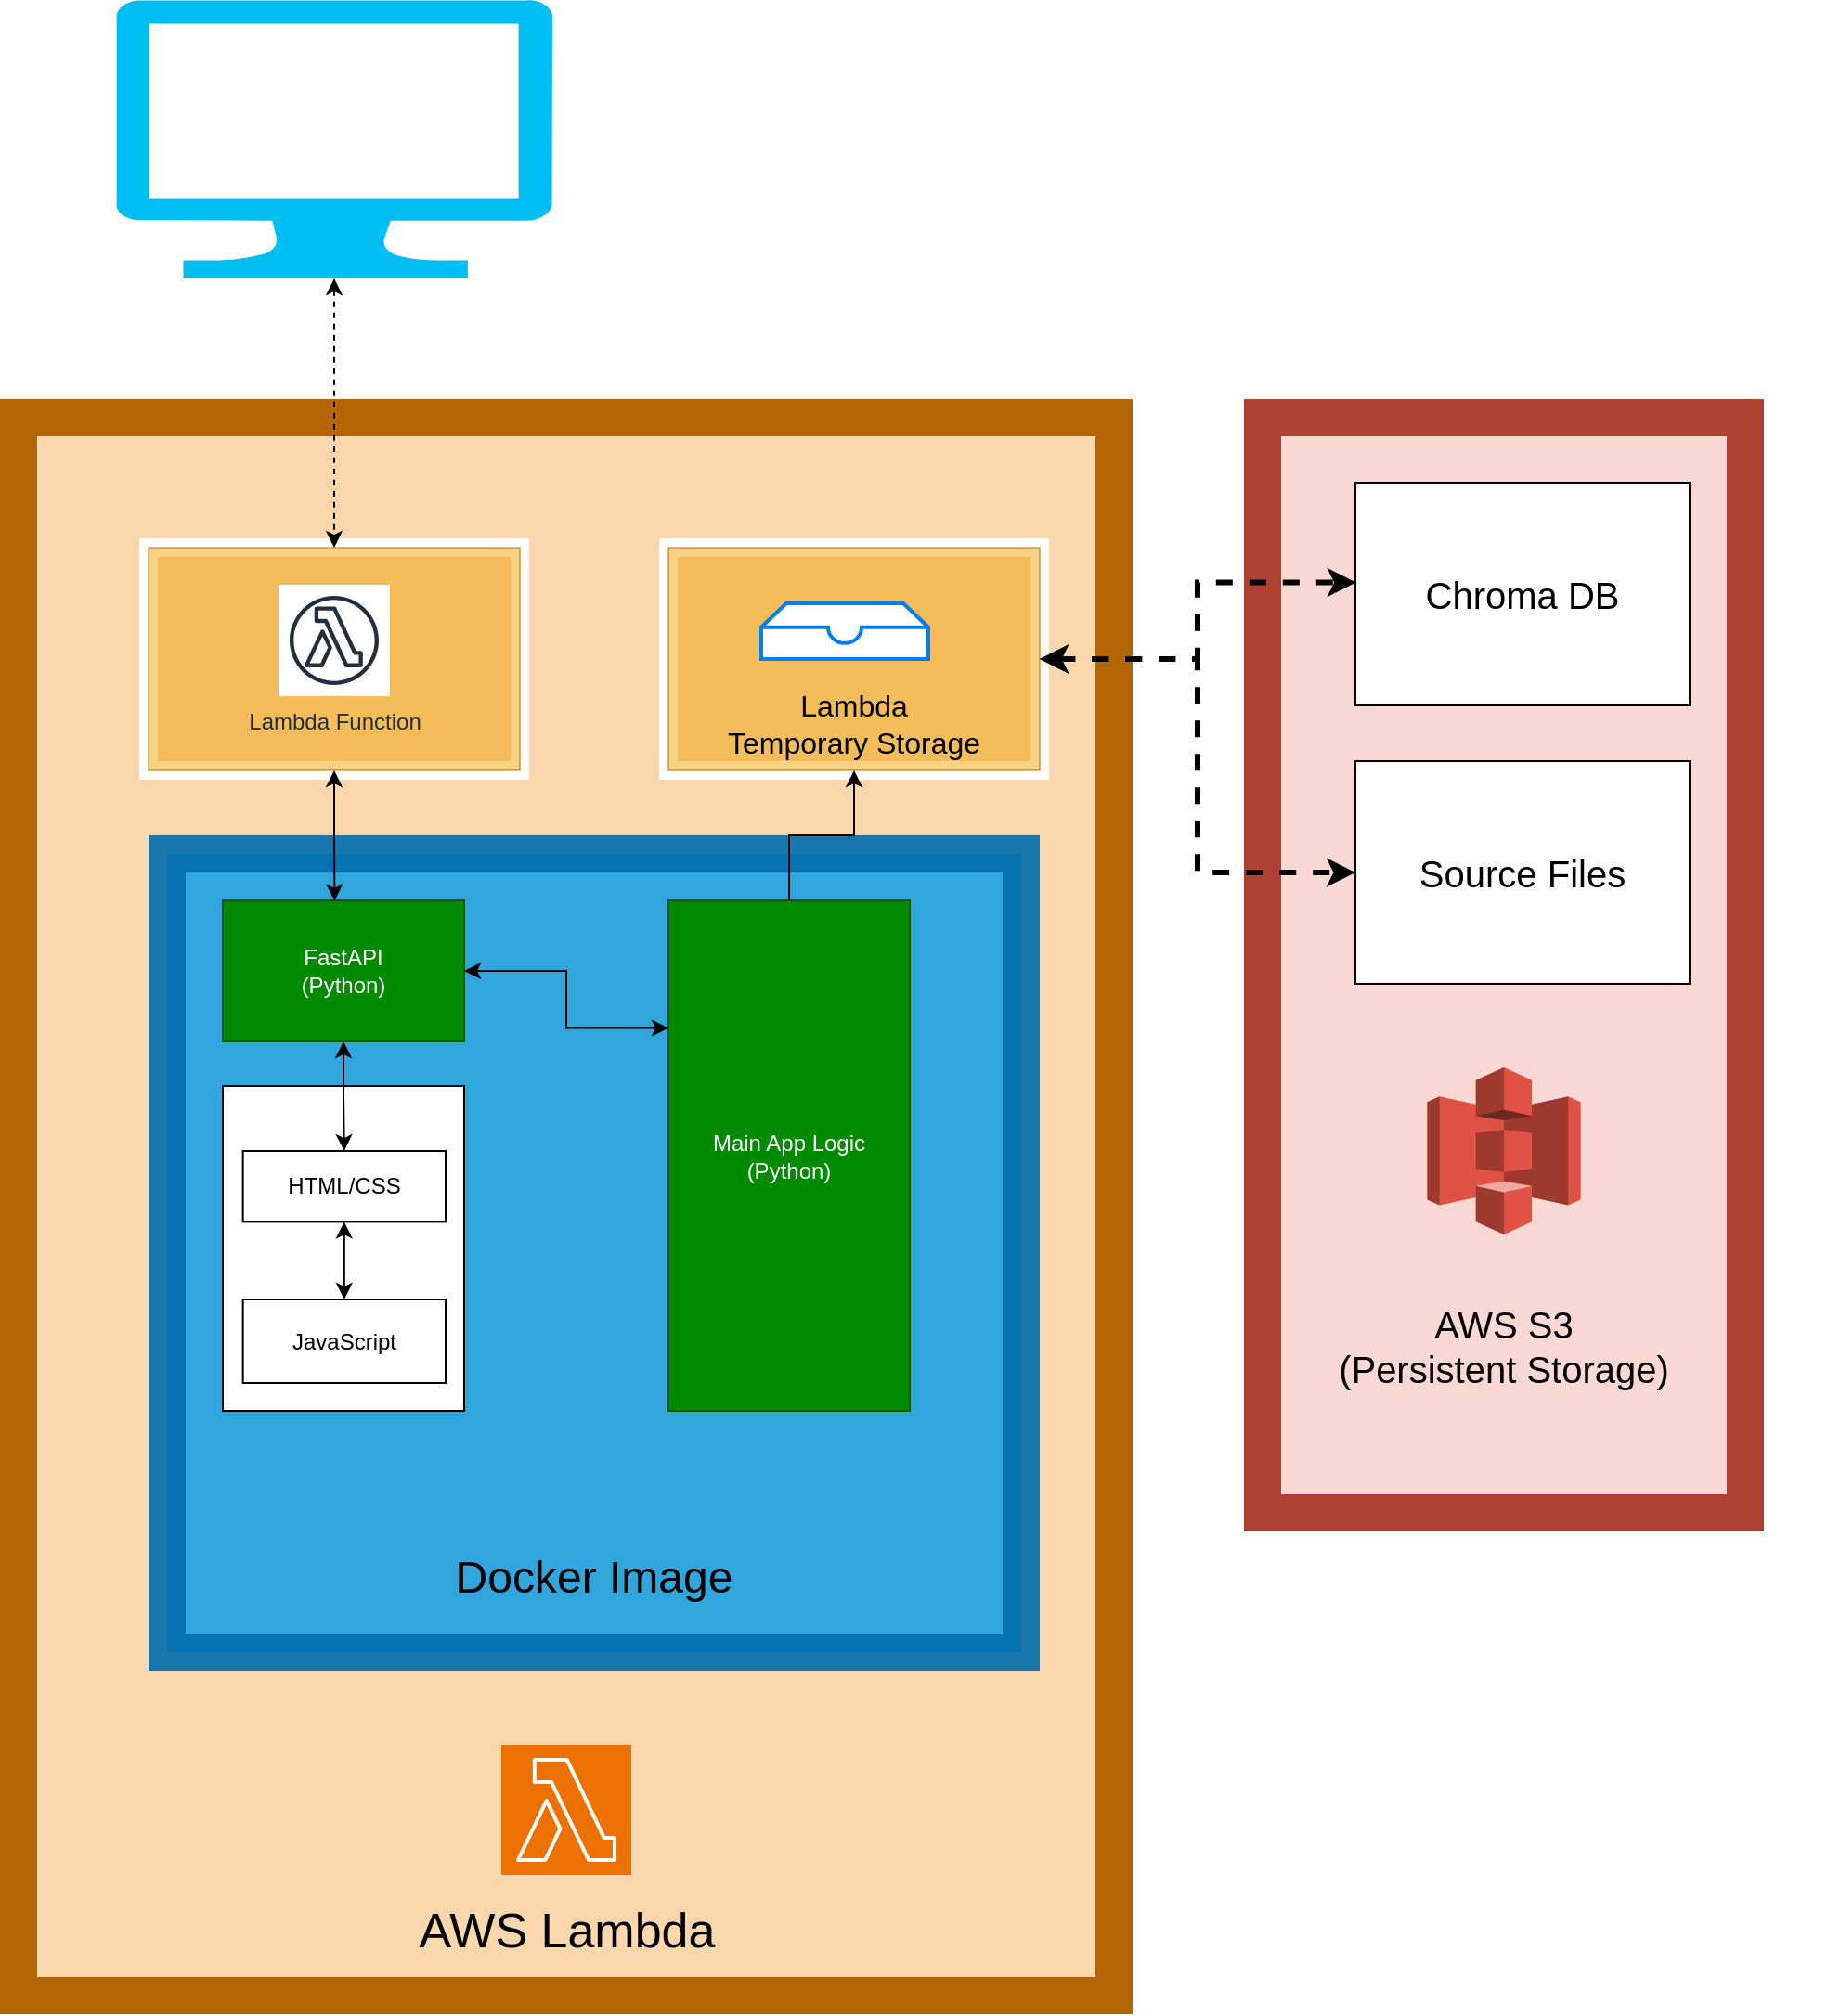<mxfile version="24.7.17">
  <diagram id="a45cf8ec-cd66-6f27-3ac3-be6e809c9e4a" name="Page-1">
    <mxGraphModel dx="2066" dy="1115" grid="1" gridSize="10" guides="1" tooltips="1" connect="1" arrows="1" fold="1" page="1" pageScale="1" pageWidth="827" pageHeight="1169" background="none" math="0" shadow="0">
      <root>
        <mxCell id="0" />
        <mxCell id="1" parent="0" />
        <mxCell id="oLcMOep0eMBUiPj0TahM-32" value="" style="group" parent="1" vertex="1" connectable="0">
          <mxGeometry x="40" y="255" width="590" height="850" as="geometry" />
        </mxCell>
        <mxCell id="7Se1nO7PinD7EC3BLPlt-235" value="" style="rounded=0;whiteSpace=wrap;html=1;fillColor=#fad7ac;strokeColor=#b46504;strokeWidth=20;fillStyle=auto;" parent="oLcMOep0eMBUiPj0TahM-32" vertex="1">
          <mxGeometry width="590" height="850" as="geometry" />
        </mxCell>
        <mxCell id="7Se1nO7PinD7EC3BLPlt-236" value="" style="sketch=0;points=[[0,0,0],[0.25,0,0],[0.5,0,0],[0.75,0,0],[1,0,0],[0,1,0],[0.25,1,0],[0.5,1,0],[0.75,1,0],[1,1,0],[0,0.25,0],[0,0.5,0],[0,0.75,0],[1,0.25,0],[1,0.5,0],[1,0.75,0]];outlineConnect=0;fontColor=#232F3E;fillColor=#ED7100;strokeColor=#ffffff;dashed=0;verticalLabelPosition=bottom;verticalAlign=top;align=center;html=1;fontSize=12;fontStyle=0;aspect=fixed;shape=mxgraph.aws4.resourceIcon;resIcon=mxgraph.aws4.lambda;" parent="oLcMOep0eMBUiPj0TahM-32" vertex="1">
          <mxGeometry x="260" y="715" width="70" height="70" as="geometry" />
        </mxCell>
        <mxCell id="7Se1nO7PinD7EC3BLPlt-237" value="&lt;font style=&quot;font-size: 26px;&quot;&gt;AWS Lambda&lt;/font&gt;" style="text;html=1;align=center;verticalAlign=middle;resizable=0;points=[];autosize=1;strokeColor=none;fillColor=none;" parent="oLcMOep0eMBUiPj0TahM-32" vertex="1">
          <mxGeometry x="205" y="795" width="180" height="40" as="geometry" />
        </mxCell>
        <mxCell id="oLcMOep0eMBUiPj0TahM-33" value="" style="group" parent="oLcMOep0eMBUiPj0TahM-32" vertex="1" connectable="0">
          <mxGeometry x="80" y="235" width="460" height="430" as="geometry" />
        </mxCell>
        <mxCell id="7Se1nO7PinD7EC3BLPlt-207" value="&lt;div&gt;&lt;br&gt;&lt;/div&gt;" style="rounded=0;whiteSpace=wrap;html=1;strokeWidth=20;fillColor=#1ba1e2;strokeColor=#006EAF;opacity=90;fontColor=#ffffff;" parent="oLcMOep0eMBUiPj0TahM-33" vertex="1">
          <mxGeometry width="460" height="430" as="geometry" />
        </mxCell>
        <mxCell id="7Se1nO7PinD7EC3BLPlt-231" value="" style="group" parent="oLcMOep0eMBUiPj0TahM-33" vertex="1" connectable="0">
          <mxGeometry x="30" y="25" width="130" height="95" as="geometry" />
        </mxCell>
        <mxCell id="7Se1nO7PinD7EC3BLPlt-232" value="" style="group" parent="7Se1nO7PinD7EC3BLPlt-231" vertex="1" connectable="0">
          <mxGeometry width="130.0" height="95" as="geometry" />
        </mxCell>
        <mxCell id="7Se1nO7PinD7EC3BLPlt-199" value="FastAPI&lt;br&gt;(Python)" style="whiteSpace=wrap;html=1;align=center;fillColor=#008a00;strokeColor=#005700;fontColor=#ffffff;" parent="7Se1nO7PinD7EC3BLPlt-232" vertex="1">
          <mxGeometry width="130.0" height="76" as="geometry" />
        </mxCell>
        <mxCell id="oLcMOep0eMBUiPj0TahM-47" value="&lt;div&gt;Main App Logic&lt;br&gt;(Python)&lt;/div&gt;" style="whiteSpace=wrap;html=1;align=center;fillColor=#008a00;strokeColor=#005700;fontColor=#ffffff;" parent="oLcMOep0eMBUiPj0TahM-33" vertex="1">
          <mxGeometry x="270" y="25" width="130" height="275" as="geometry" />
        </mxCell>
        <mxCell id="oLcMOep0eMBUiPj0TahM-49" style="edgeStyle=orthogonalEdgeStyle;rounded=0;orthogonalLoop=1;jettySize=auto;html=1;entryX=0;entryY=0.25;entryDx=0;entryDy=0;startArrow=classic;startFill=1;" parent="oLcMOep0eMBUiPj0TahM-33" source="7Se1nO7PinD7EC3BLPlt-199" target="oLcMOep0eMBUiPj0TahM-47" edge="1">
          <mxGeometry relative="1" as="geometry" />
        </mxCell>
        <mxCell id="DRos4Y7jfmWZ0MSqq-1r-2" value="&lt;font style=&quot;font-size: 24px;&quot;&gt;Docker Image&lt;/font&gt;" style="rounded=0;whiteSpace=wrap;html=1;fillColor=none;strokeColor=none;" vertex="1" parent="oLcMOep0eMBUiPj0TahM-33">
          <mxGeometry x="143" y="360" width="174" height="60" as="geometry" />
        </mxCell>
        <mxCell id="DRos4Y7jfmWZ0MSqq-1r-1" value="" style="shape=image;html=1;verticalAlign=top;verticalLabelPosition=bottom;labelBackgroundColor=#ffffff;imageAspect=0;aspect=fixed;image=https://cdn1.iconfinder.com/data/icons/unicons-line-vol-3/24/docker-128.png" vertex="1" parent="oLcMOep0eMBUiPj0TahM-33">
          <mxGeometry x="176" y="270" width="108" height="108" as="geometry" />
        </mxCell>
        <mxCell id="oLcMOep0eMBUiPj0TahM-34" value="" style="group" parent="1" vertex="1" connectable="0">
          <mxGeometry x="710" y="255" width="310" height="590" as="geometry" />
        </mxCell>
        <mxCell id="7Se1nO7PinD7EC3BLPlt-206" value="" style="rounded=0;whiteSpace=wrap;html=1;strokeWidth=20;fillColor=#fad9d5;strokeColor=#ae4132;" parent="oLcMOep0eMBUiPj0TahM-34" vertex="1">
          <mxGeometry width="260" height="590" as="geometry" />
        </mxCell>
        <mxCell id="7Se1nO7PinD7EC3BLPlt-248" value="" style="outlineConnect=0;dashed=0;verticalLabelPosition=bottom;verticalAlign=top;align=center;html=1;shape=mxgraph.aws3.s3;fillColor=#E05243;gradientColor=none;" parent="oLcMOep0eMBUiPj0TahM-34" vertex="1">
          <mxGeometry x="88.667" y="350" width="82.667" height="90" as="geometry" />
        </mxCell>
        <mxCell id="7Se1nO7PinD7EC3BLPlt-250" value="&lt;font style=&quot;font-size: 20px;&quot;&gt;AWS S3&lt;br&gt;(Persistent Storage)&lt;/font&gt;" style="rounded=0;whiteSpace=wrap;html=1;strokeColor=none;fillColor=none;" parent="oLcMOep0eMBUiPj0TahM-34" vertex="1">
          <mxGeometry x="6.0" y="460" width="248.0" height="80" as="geometry" />
        </mxCell>
        <mxCell id="7Se1nO7PinD7EC3BLPlt-205" value="&lt;font style=&quot;font-size: 20px;&quot;&gt;Chroma DB&lt;/font&gt;" style="rounded=0;whiteSpace=wrap;html=1;" parent="1" vertex="1">
          <mxGeometry x="760" y="290" width="180" height="120" as="geometry" />
        </mxCell>
        <mxCell id="7Se1nO7PinD7EC3BLPlt-238" value="&lt;font style=&quot;font-size: 20px;&quot;&gt;Source Files&lt;/font&gt;" style="rounded=0;whiteSpace=wrap;html=1;" parent="1" vertex="1">
          <mxGeometry x="760" y="440" width="180" height="120" as="geometry" />
        </mxCell>
        <mxCell id="7Se1nO7PinD7EC3BLPlt-227" value="" style="group;strokeWidth=10;strokeColor=#FFFFFF;" parent="1" vertex="1" connectable="0">
          <mxGeometry x="390" y="325" width="200" height="120" as="geometry" />
        </mxCell>
        <mxCell id="7Se1nO7PinD7EC3BLPlt-226" value="" style="whiteSpace=wrap;html=1;fillColor=#f0a30a;fontColor=#000000;strokeColor=#BD7000;opacity=50;" parent="7Se1nO7PinD7EC3BLPlt-227" vertex="1">
          <mxGeometry width="200" height="120" as="geometry" />
        </mxCell>
        <mxCell id="7Se1nO7PinD7EC3BLPlt-222" value="" style="html=1;verticalLabelPosition=bottom;align=center;labelBackgroundColor=#ffffff;verticalAlign=top;strokeWidth=2;strokeColor=#0080F0;shadow=0;dashed=0;shape=mxgraph.ios7.icons.storage;" parent="7Se1nO7PinD7EC3BLPlt-227" vertex="1">
          <mxGeometry x="50" y="30" width="90" height="30" as="geometry" />
        </mxCell>
        <mxCell id="7Se1nO7PinD7EC3BLPlt-224" value="&lt;font style=&quot;font-size: 16px;&quot;&gt;Lambda&lt;br&gt;Temporary Storage&lt;/font&gt;" style="text;html=1;align=center;verticalAlign=middle;whiteSpace=wrap;rounded=0;" parent="7Se1nO7PinD7EC3BLPlt-227" vertex="1">
          <mxGeometry x="10" y="80" width="180" height="30" as="geometry" />
        </mxCell>
        <mxCell id="7Se1nO7PinD7EC3BLPlt-234" value="" style="group" parent="1" vertex="1" connectable="0">
          <mxGeometry x="150" y="615" width="130" height="175" as="geometry" />
        </mxCell>
        <mxCell id="7Se1nO7PinD7EC3BLPlt-203" value="" style="rounded=0;whiteSpace=wrap;html=1;" parent="7Se1nO7PinD7EC3BLPlt-234" vertex="1">
          <mxGeometry width="130" height="175.0" as="geometry" />
        </mxCell>
        <mxCell id="oLcMOep0eMBUiPj0TahM-7" style="edgeStyle=orthogonalEdgeStyle;rounded=0;orthogonalLoop=1;jettySize=auto;html=1;entryX=0.5;entryY=0;entryDx=0;entryDy=0;startArrow=classic;startFill=1;" parent="7Se1nO7PinD7EC3BLPlt-234" source="7Se1nO7PinD7EC3BLPlt-200" target="7Se1nO7PinD7EC3BLPlt-201" edge="1">
          <mxGeometry relative="1" as="geometry" />
        </mxCell>
        <mxCell id="7Se1nO7PinD7EC3BLPlt-200" value="HTML/CSS" style="rounded=0;whiteSpace=wrap;html=1;" parent="7Se1nO7PinD7EC3BLPlt-234" vertex="1">
          <mxGeometry x="10.83" y="35" width="109.17" height="38.18" as="geometry" />
        </mxCell>
        <mxCell id="7Se1nO7PinD7EC3BLPlt-201" value="JavaScript" style="whiteSpace=wrap;html=1;" parent="7Se1nO7PinD7EC3BLPlt-234" vertex="1">
          <mxGeometry x="10.83" y="115" width="109.17" height="45" as="geometry" />
        </mxCell>
        <object label="" id="7Se1nO7PinD7EC3BLPlt-175">
          <mxCell style="verticalLabelPosition=bottom;html=1;verticalAlign=top;align=center;strokeColor=none;fillColor=#00BEF2;shape=mxgraph.azure.computer;pointerEvents=1;" parent="1" vertex="1">
            <mxGeometry x="92.5" y="30" width="235" height="150" as="geometry" />
          </mxCell>
        </object>
        <mxCell id="7Se1nO7PinD7EC3BLPlt-230" value="" style="group;strokeColor=#FFFFFF;strokeWidth=10;" parent="1" vertex="1" connectable="0">
          <mxGeometry x="110" y="325" width="200" height="120" as="geometry" />
        </mxCell>
        <mxCell id="7Se1nO7PinD7EC3BLPlt-220" value="" style="whiteSpace=wrap;html=1;fillColor=#f0a30a;fontColor=#000000;strokeColor=#BD7000;opacity=50;" parent="7Se1nO7PinD7EC3BLPlt-230" vertex="1">
          <mxGeometry width="200" height="120" as="geometry" />
        </mxCell>
        <mxCell id="7Se1nO7PinD7EC3BLPlt-218" value="Lambda Function" style="sketch=0;outlineConnect=0;fontColor=#232F3E;gradientColor=none;strokeColor=#232F3E;fillColor=#ffffff;dashed=0;verticalLabelPosition=bottom;verticalAlign=top;align=center;html=1;fontSize=12;fontStyle=0;aspect=fixed;shape=mxgraph.aws4.resourceIcon;resIcon=mxgraph.aws4.lambda_function;" parent="7Se1nO7PinD7EC3BLPlt-230" vertex="1">
          <mxGeometry x="70" y="20" width="60" height="60" as="geometry" />
        </mxCell>
        <mxCell id="oLcMOep0eMBUiPj0TahM-14" style="edgeStyle=orthogonalEdgeStyle;rounded=0;orthogonalLoop=1;jettySize=auto;html=1;entryX=0.002;entryY=0.448;entryDx=0;entryDy=0;entryPerimeter=0;startArrow=classic;startFill=1;dashed=1;strokeWidth=3;" parent="1" source="7Se1nO7PinD7EC3BLPlt-226" target="7Se1nO7PinD7EC3BLPlt-205" edge="1">
          <mxGeometry relative="1" as="geometry" />
        </mxCell>
        <mxCell id="oLcMOep0eMBUiPj0TahM-16" style="edgeStyle=orthogonalEdgeStyle;rounded=0;orthogonalLoop=1;jettySize=auto;html=1;entryX=0;entryY=0.5;entryDx=0;entryDy=0;dashed=1;startArrow=classic;startFill=1;strokeWidth=3;" parent="1" source="7Se1nO7PinD7EC3BLPlt-226" target="7Se1nO7PinD7EC3BLPlt-238" edge="1">
          <mxGeometry relative="1" as="geometry" />
        </mxCell>
        <mxCell id="oLcMOep0eMBUiPj0TahM-28" style="edgeStyle=orthogonalEdgeStyle;rounded=0;orthogonalLoop=1;jettySize=auto;html=1;entryX=0.5;entryY=0;entryDx=0;entryDy=0;startArrow=classic;startFill=1;" parent="1" source="7Se1nO7PinD7EC3BLPlt-199" target="7Se1nO7PinD7EC3BLPlt-200" edge="1">
          <mxGeometry relative="1" as="geometry" />
        </mxCell>
        <mxCell id="oLcMOep0eMBUiPj0TahM-31" style="edgeStyle=orthogonalEdgeStyle;rounded=0;orthogonalLoop=1;jettySize=auto;html=1;entryX=0.5;entryY=0;entryDx=0;entryDy=0;startArrow=classic;startFill=1;dashed=1;" parent="1" source="7Se1nO7PinD7EC3BLPlt-175" target="7Se1nO7PinD7EC3BLPlt-220" edge="1">
          <mxGeometry relative="1" as="geometry" />
        </mxCell>
        <mxCell id="oLcMOep0eMBUiPj0TahM-35" style="edgeStyle=orthogonalEdgeStyle;rounded=0;orthogonalLoop=1;jettySize=auto;html=1;entryX=0.463;entryY=0.004;entryDx=0;entryDy=0;entryPerimeter=0;startArrow=classic;startFill=1;" parent="1" source="7Se1nO7PinD7EC3BLPlt-220" target="7Se1nO7PinD7EC3BLPlt-199" edge="1">
          <mxGeometry relative="1" as="geometry" />
        </mxCell>
        <mxCell id="oLcMOep0eMBUiPj0TahM-50" style="edgeStyle=orthogonalEdgeStyle;rounded=0;orthogonalLoop=1;jettySize=auto;html=1;entryX=0.5;entryY=1;entryDx=0;entryDy=0;" parent="1" source="oLcMOep0eMBUiPj0TahM-47" target="7Se1nO7PinD7EC3BLPlt-226" edge="1">
          <mxGeometry relative="1" as="geometry" />
        </mxCell>
      </root>
    </mxGraphModel>
  </diagram>
</mxfile>
